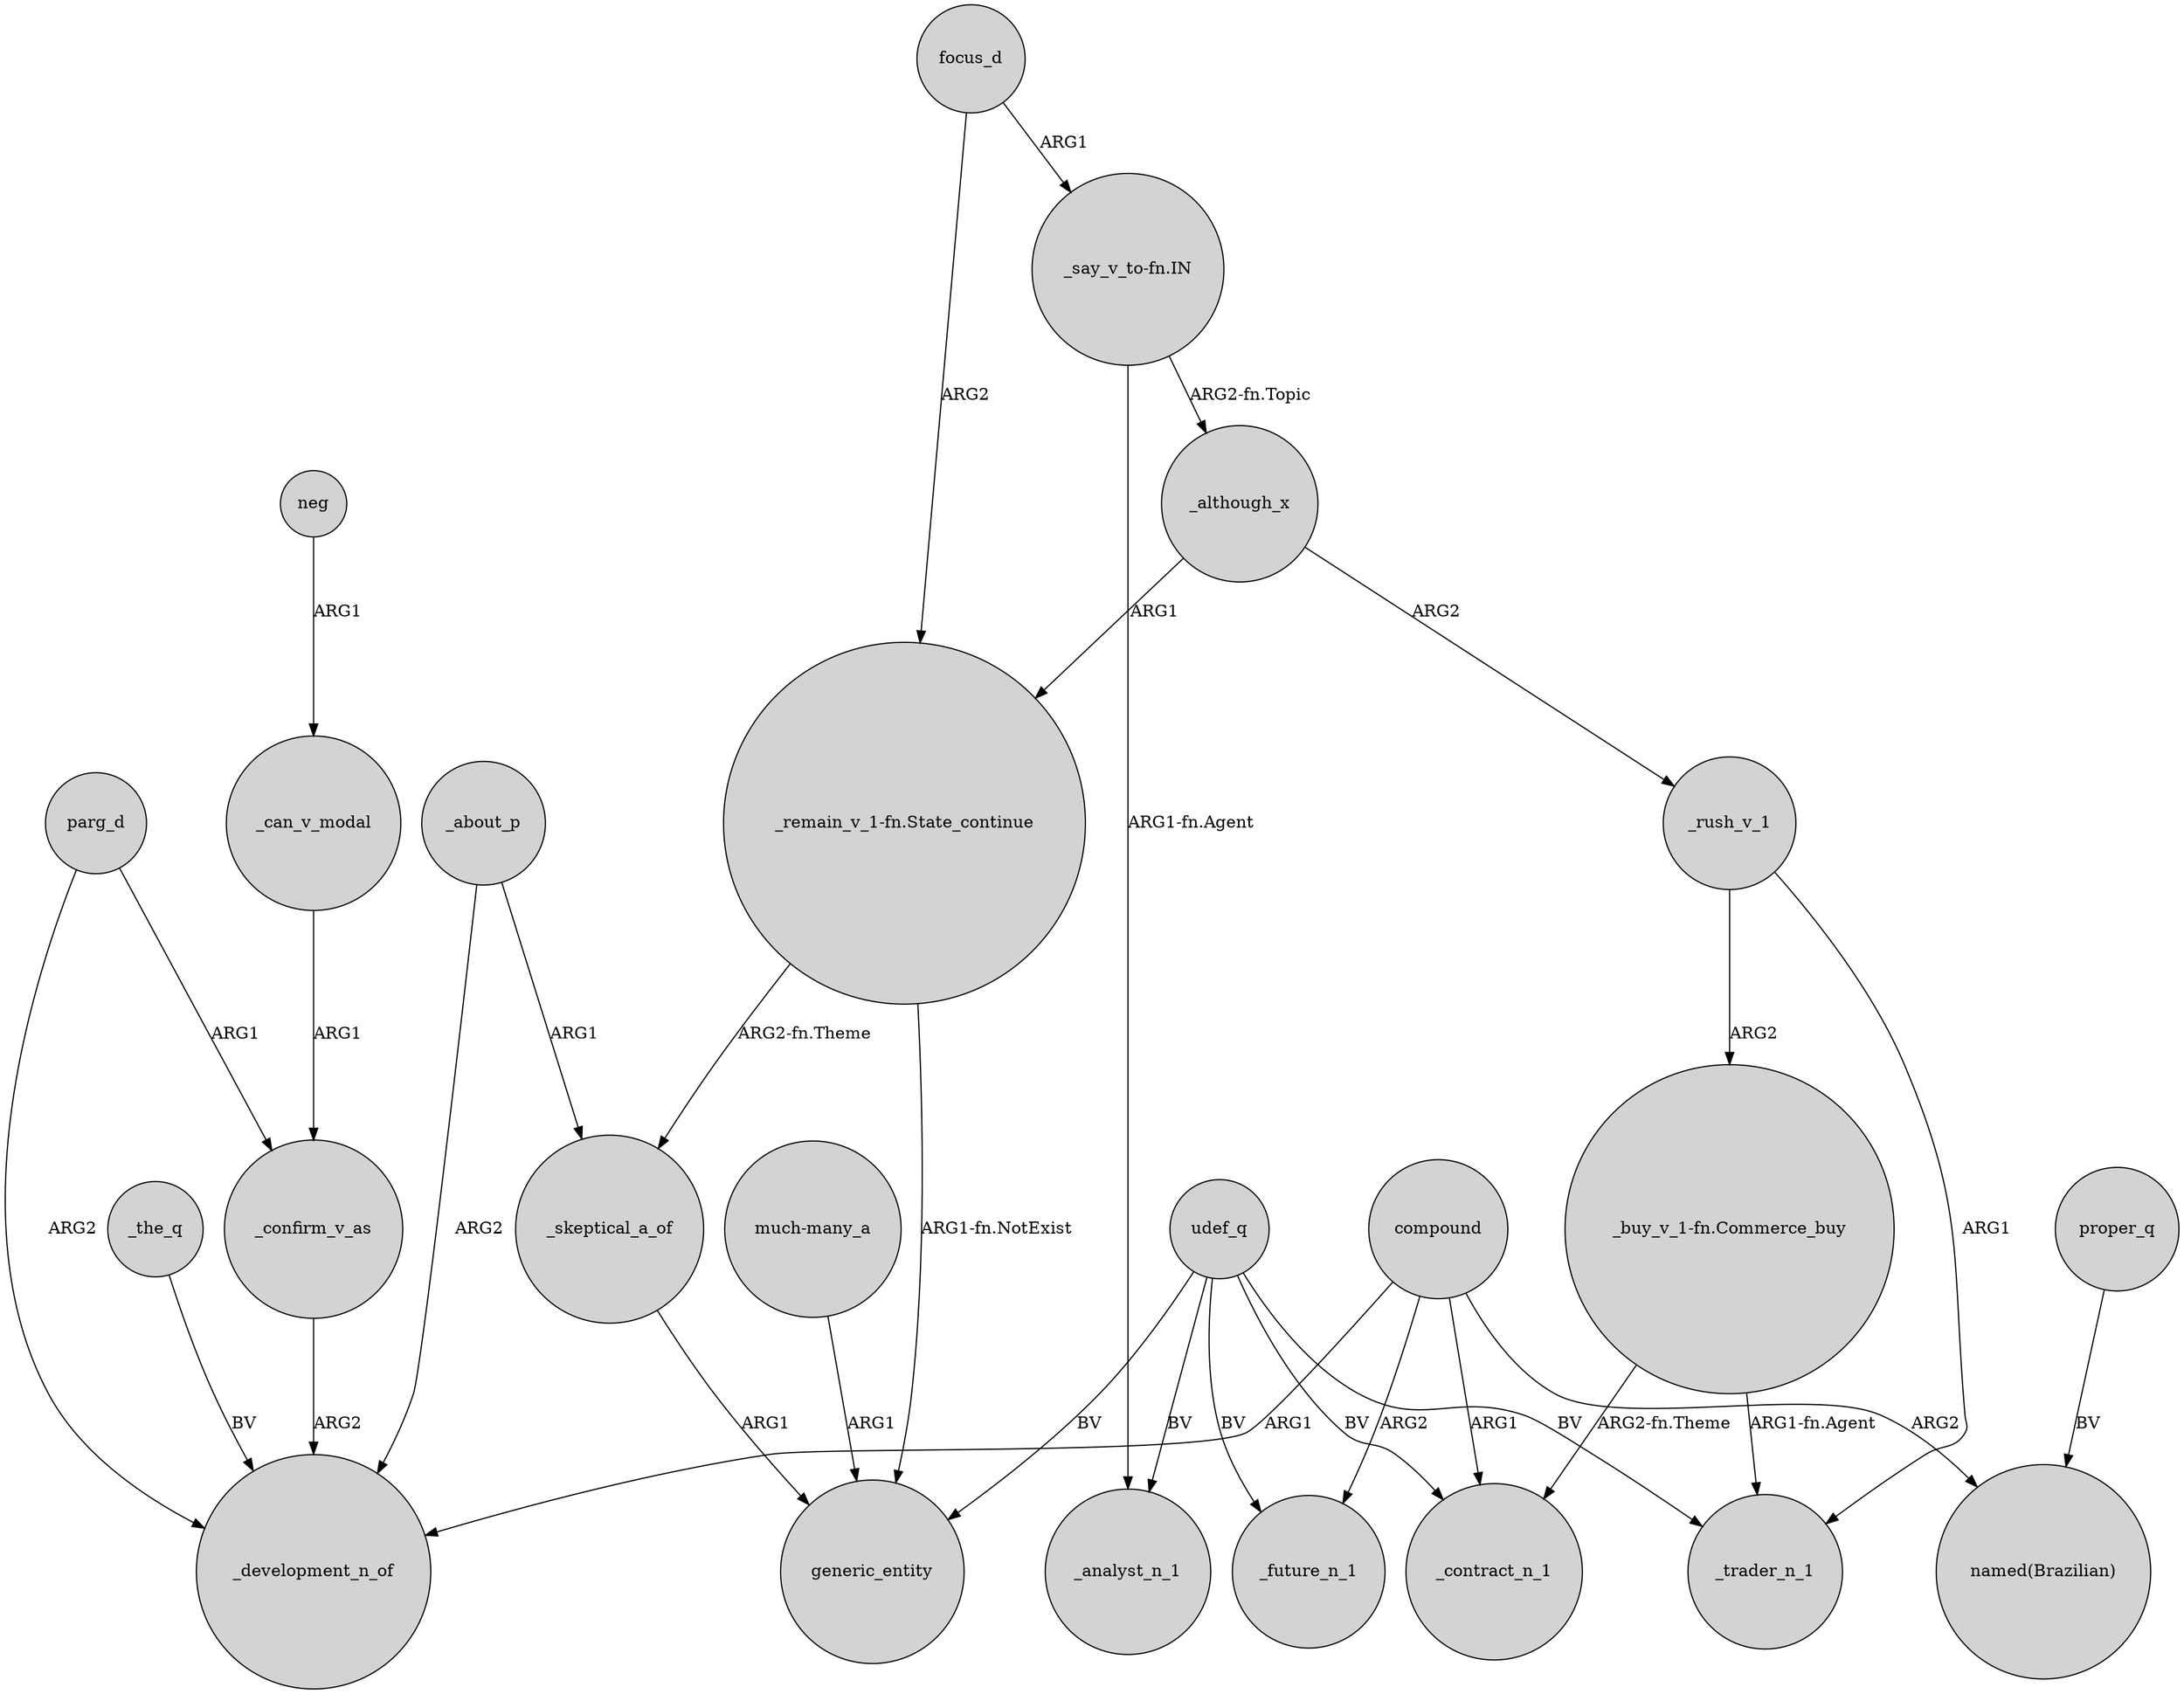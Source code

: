 digraph {
	node [shape=circle style=filled]
	parg_d -> _confirm_v_as [label=ARG1]
	"_remain_v_1-fn.State_continue" -> generic_entity [label="ARG1-fn.NotExist"]
	_although_x -> _rush_v_1 [label=ARG2]
	"_buy_v_1-fn.Commerce_buy" -> _trader_n_1 [label="ARG1-fn.Agent"]
	udef_q -> generic_entity [label=BV]
	_the_q -> _development_n_of [label=BV]
	_about_p -> _skeptical_a_of [label=ARG1]
	udef_q -> _trader_n_1 [label=BV]
	"much-many_a" -> generic_entity [label=ARG1]
	_although_x -> "_remain_v_1-fn.State_continue" [label=ARG1]
	compound -> "named(Brazilian)" [label=ARG2]
	parg_d -> _development_n_of [label=ARG2]
	focus_d -> "_remain_v_1-fn.State_continue" [label=ARG2]
	"_remain_v_1-fn.State_continue" -> _skeptical_a_of [label="ARG2-fn.Theme"]
	_about_p -> _development_n_of [label=ARG2]
	"_say_v_to-fn.IN" -> _although_x [label="ARG2-fn.Topic"]
	compound -> _development_n_of [label=ARG1]
	compound -> _contract_n_1 [label=ARG1]
	compound -> _future_n_1 [label=ARG2]
	focus_d -> "_say_v_to-fn.IN" [label=ARG1]
	_rush_v_1 -> "_buy_v_1-fn.Commerce_buy" [label=ARG2]
	_confirm_v_as -> _development_n_of [label=ARG2]
	proper_q -> "named(Brazilian)" [label=BV]
	"_say_v_to-fn.IN" -> _analyst_n_1 [label="ARG1-fn.Agent"]
	"_buy_v_1-fn.Commerce_buy" -> _contract_n_1 [label="ARG2-fn.Theme"]
	udef_q -> _future_n_1 [label=BV]
	_skeptical_a_of -> generic_entity [label=ARG1]
	_can_v_modal -> _confirm_v_as [label=ARG1]
	udef_q -> _contract_n_1 [label=BV]
	udef_q -> _analyst_n_1 [label=BV]
	neg -> _can_v_modal [label=ARG1]
	_rush_v_1 -> _trader_n_1 [label=ARG1]
}

